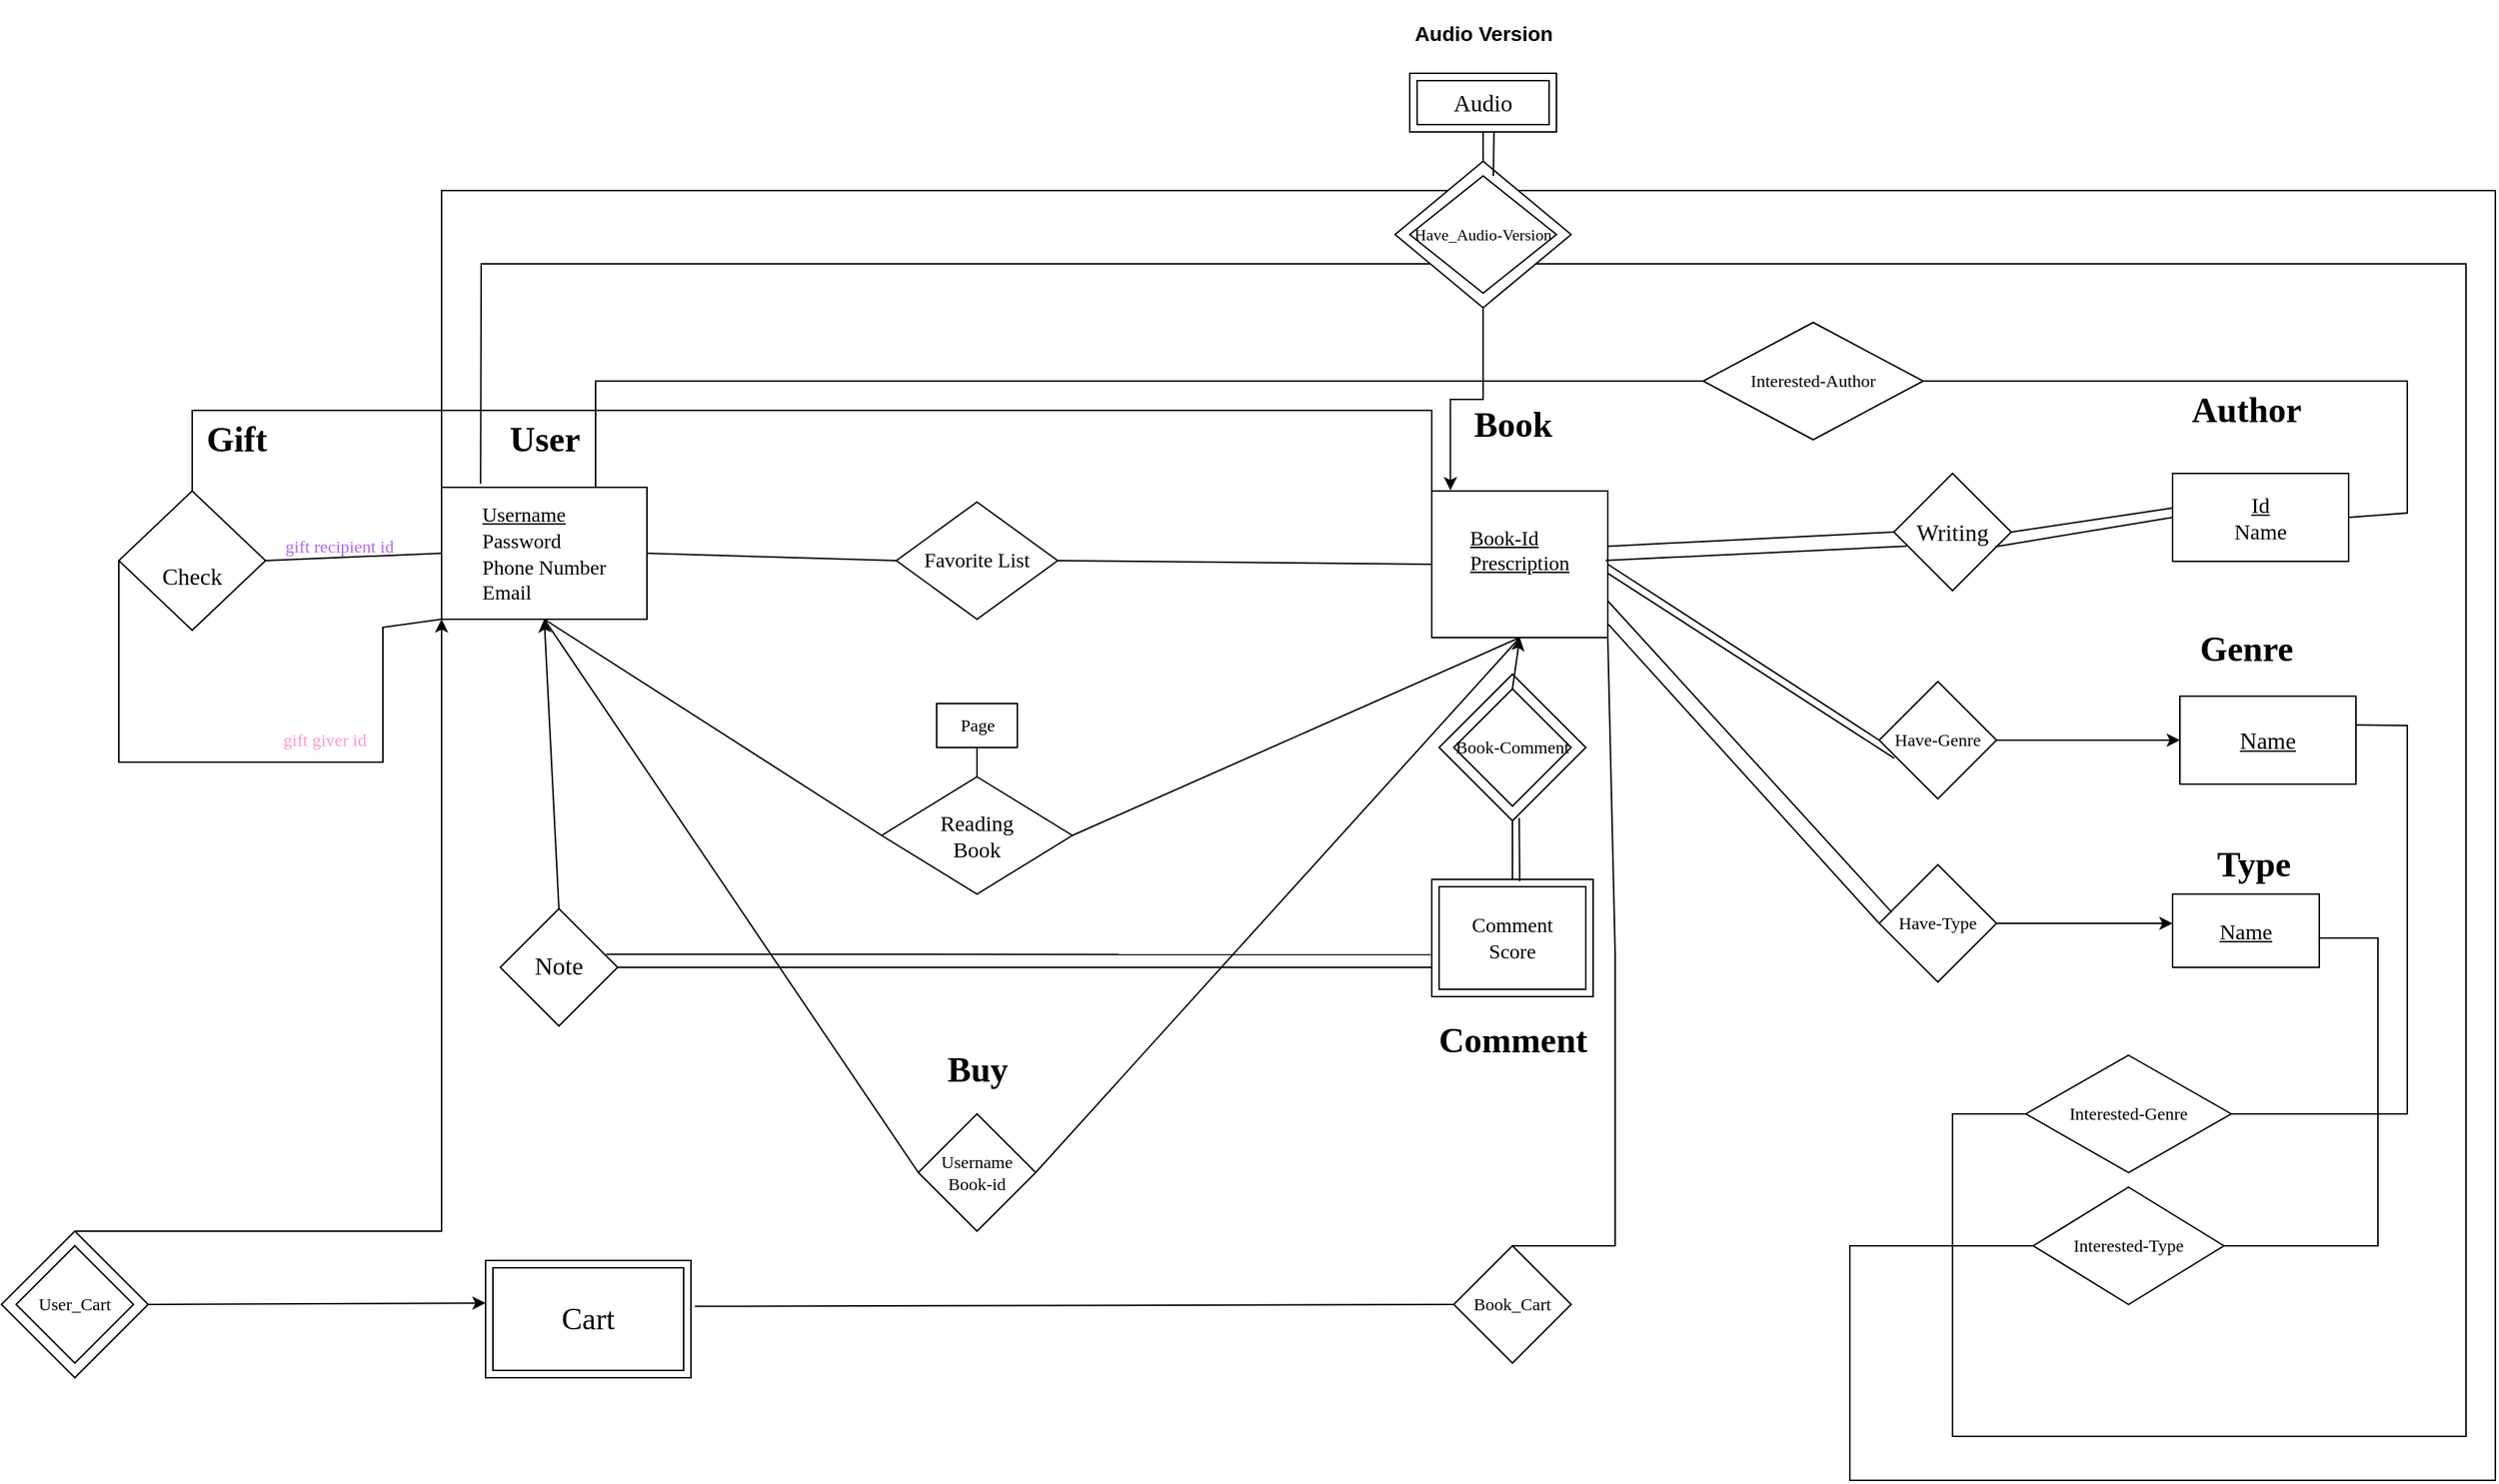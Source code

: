 <mxfile version="24.2.1" type="github">
  <diagram id="R2lEEEUBdFMjLlhIrx00" name="Page-1">
    <mxGraphModel dx="1050" dy="1666" grid="1" gridSize="10" guides="1" tooltips="1" connect="1" arrows="1" fold="1" page="1" pageScale="1" pageWidth="850" pageHeight="1100" math="0" shadow="0" extFonts="Permanent Marker^https://fonts.googleapis.com/css?family=Permanent+Marker">
      <root>
        <mxCell id="0" />
        <mxCell id="1" parent="0" />
        <mxCell id="mp7BgVrLE3dXua59eI5a-3" value="" style="endArrow=none;html=1;rounded=0;entryX=0.071;entryY=0.5;entryDx=0;entryDy=0;entryPerimeter=0;exitX=0.19;exitY=-0.028;exitDx=0;exitDy=0;exitPerimeter=0;" parent="1" source="WGg6MWx6K_NsCTq0mTEu-38" target="mp7BgVrLE3dXua59eI5a-1" edge="1">
          <mxGeometry width="50" height="50" relative="1" as="geometry">
            <mxPoint x="360" y="-30" as="sourcePoint" />
            <mxPoint x="1080" y="470" as="targetPoint" />
            <Array as="points">
              <mxPoint x="347" y="-30" />
              <mxPoint x="1700" y="-30" />
              <mxPoint x="1700" y="770" />
              <mxPoint x="1350" y="770" />
              <mxPoint x="1350" y="550" />
            </Array>
          </mxGeometry>
        </mxCell>
        <mxCell id="mp7BgVrLE3dXua59eI5a-5" value="" style="endArrow=none;html=1;rounded=0;exitX=0;exitY=0.5;exitDx=0;exitDy=0;entryX=0;entryY=0;entryDx=0;entryDy=0;" parent="1" source="mp7BgVrLE3dXua59eI5a-2" target="WGg6MWx6K_NsCTq0mTEu-38" edge="1">
          <mxGeometry width="50" height="50" relative="1" as="geometry">
            <mxPoint x="1030" y="370" as="sourcePoint" />
            <mxPoint x="320" y="-80" as="targetPoint" />
            <Array as="points">
              <mxPoint x="1280" y="640" />
              <mxPoint x="1280" y="800" />
              <mxPoint x="1720" y="800" />
              <mxPoint x="1720" y="-80" />
              <mxPoint x="320" y="-80" />
            </Array>
          </mxGeometry>
        </mxCell>
        <mxCell id="qhxDVTtfC-vlNkg8HnsA-9" value="" style="rhombus;whiteSpace=wrap;html=1;" parent="1" vertex="1">
          <mxGeometry x="970" y="-100" width="120" height="100" as="geometry" />
        </mxCell>
        <mxCell id="_bxE138KVNknaKNCEu1J-21" style="edgeStyle=orthogonalEdgeStyle;rounded=0;orthogonalLoop=1;jettySize=auto;html=1;entryX=0;entryY=0.75;entryDx=0;entryDy=0;exitX=0.966;exitY=0.5;exitDx=0;exitDy=0;exitPerimeter=0;" parent="1" source="_bxE138KVNknaKNCEu1J-19" edge="1">
          <mxGeometry relative="1" as="geometry">
            <mxPoint x="1390" y="295" as="sourcePoint" />
            <mxPoint x="1505" y="295" as="targetPoint" />
          </mxGeometry>
        </mxCell>
        <mxCell id="afSQ8ZeILvtfSbpqYhhZ-12" value="" style="rhombus;whiteSpace=wrap;html=1;" parent="1" vertex="1">
          <mxGeometry x="1000" y="250" width="100" height="100" as="geometry" />
        </mxCell>
        <mxCell id="afSQ8ZeILvtfSbpqYhhZ-9" value="" style="rhombus;whiteSpace=wrap;html=1;" parent="1" vertex="1">
          <mxGeometry x="20" y="630" width="100" height="100" as="geometry" />
        </mxCell>
        <mxCell id="WGg6MWx6K_NsCTq0mTEu-37" value="&lt;font face=&quot;Comic Sans MS&quot;&gt;User&lt;/font&gt;" style="text;strokeColor=none;fillColor=none;html=1;fontSize=24;fontStyle=1;verticalAlign=middle;align=center;labelBorderColor=none;" parent="1" vertex="1">
          <mxGeometry x="340" y="70" width="100" height="40" as="geometry" />
        </mxCell>
        <mxCell id="WGg6MWx6K_NsCTq0mTEu-38" value="&lt;div style=&quot;font-size: 14px;&quot; align=&quot;left&quot;&gt;&lt;font face=&quot;Comic Sans MS&quot;&gt;&lt;u&gt;Username&lt;/u&gt;&lt;/font&gt;&lt;/div&gt;&lt;div style=&quot;font-size: 14px;&quot; align=&quot;left&quot;&gt;&lt;font face=&quot;Comic Sans MS&quot;&gt;Password&lt;/font&gt;&lt;/div&gt;&lt;div style=&quot;font-size: 14px;&quot; align=&quot;left&quot;&gt;&lt;font face=&quot;Comic Sans MS&quot;&gt;Phone Number&lt;/font&gt;&lt;/div&gt;&lt;div style=&quot;font-size: 14px;&quot; align=&quot;left&quot;&gt;&lt;font face=&quot;Comic Sans MS&quot;&gt;Email&lt;br&gt;&lt;/font&gt;&lt;/div&gt;" style="rounded=0;whiteSpace=wrap;html=1;" parent="1" vertex="1">
          <mxGeometry x="320" y="122.5" width="140" height="90" as="geometry" />
        </mxCell>
        <mxCell id="WGg6MWx6K_NsCTq0mTEu-39" value="&lt;font face=&quot;Comic Sans MS&quot;&gt;Book&lt;/font&gt;" style="text;strokeColor=none;fillColor=none;html=1;fontSize=24;fontStyle=1;verticalAlign=middle;align=center;" parent="1" vertex="1">
          <mxGeometry x="1000" y="60" width="100" height="40" as="geometry" />
        </mxCell>
        <mxCell id="WGg6MWx6K_NsCTq0mTEu-41" value="&lt;div align=&quot;left&quot; style=&quot;font-size: 14px;&quot;&gt;&lt;font style=&quot;font-size: 14px;&quot;&gt;&lt;u&gt;Book-Id&lt;/u&gt;&lt;/font&gt;&lt;/div&gt;&lt;div align=&quot;left&quot; style=&quot;font-size: 14px;&quot;&gt;&lt;font style=&quot;font-size: 14px;&quot;&gt;&lt;u&gt;Prescription&lt;/u&gt;&lt;/font&gt;&lt;/div&gt;&lt;div align=&quot;left&quot; style=&quot;font-size: 14px;&quot;&gt;&lt;font style=&quot;font-size: 14px;&quot;&gt;&lt;u&gt;&lt;br&gt;&lt;/u&gt;&lt;/font&gt;&lt;/div&gt;" style="rounded=0;whiteSpace=wrap;html=1;fontFamily=Comic Sans MS;" parent="1" vertex="1">
          <mxGeometry x="995" y="125" width="120" height="100" as="geometry" />
        </mxCell>
        <mxCell id="WGg6MWx6K_NsCTq0mTEu-43" value="&lt;font style=&quot;font-size: 14px;&quot; face=&quot;Comic Sans MS&quot;&gt;Favorite List&lt;/font&gt;" style="rhombus;whiteSpace=wrap;html=1;" parent="1" vertex="1">
          <mxGeometry x="630" y="132.5" width="110" height="80" as="geometry" />
        </mxCell>
        <mxCell id="WGg6MWx6K_NsCTq0mTEu-46" value="" style="endArrow=none;html=1;rounded=0;entryX=0;entryY=0.5;entryDx=0;entryDy=0;exitX=1;exitY=0.5;exitDx=0;exitDy=0;" parent="1" source="WGg6MWx6K_NsCTq0mTEu-38" target="WGg6MWx6K_NsCTq0mTEu-43" edge="1">
          <mxGeometry width="50" height="50" relative="1" as="geometry">
            <mxPoint x="400" y="290" as="sourcePoint" />
            <mxPoint x="450" y="240" as="targetPoint" />
          </mxGeometry>
        </mxCell>
        <mxCell id="WGg6MWx6K_NsCTq0mTEu-47" value="" style="endArrow=none;html=1;rounded=0;entryX=0;entryY=0.5;entryDx=0;entryDy=0;exitX=1;exitY=0.5;exitDx=0;exitDy=0;" parent="1" source="WGg6MWx6K_NsCTq0mTEu-43" target="WGg6MWx6K_NsCTq0mTEu-41" edge="1">
          <mxGeometry width="50" height="50" relative="1" as="geometry">
            <mxPoint x="400" y="290" as="sourcePoint" />
            <mxPoint x="450" y="240" as="targetPoint" />
          </mxGeometry>
        </mxCell>
        <mxCell id="WGg6MWx6K_NsCTq0mTEu-50" value="&lt;div style=&quot;font-size: 15px;&quot;&gt;&lt;font style=&quot;font-size: 15px;&quot; face=&quot;Comic Sans MS&quot;&gt;Reading&lt;/font&gt;&lt;/div&gt;&lt;div style=&quot;font-size: 15px;&quot;&gt;&lt;font style=&quot;font-size: 15px;&quot; face=&quot;Xin_lLQxRSFJA7oIeodW&quot;&gt;&lt;font style=&quot;font-size: 15px;&quot;&gt;Book&lt;/font&gt;&lt;/font&gt;&lt;font style=&quot;font-size: 15px;&quot; face=&quot;Xin_lLQxRSFJA7oIeodW&quot;&gt;&lt;br&gt;&lt;/font&gt;&lt;/div&gt;" style="rhombus;whiteSpace=wrap;html=1;" parent="1" vertex="1">
          <mxGeometry x="620" y="320" width="130" height="80" as="geometry" />
        </mxCell>
        <mxCell id="WGg6MWx6K_NsCTq0mTEu-56" value="" style="endArrow=none;html=1;rounded=0;exitX=0;exitY=0.5;exitDx=0;exitDy=0;entryX=0.5;entryY=1;entryDx=0;entryDy=0;" parent="1" source="WGg6MWx6K_NsCTq0mTEu-50" target="WGg6MWx6K_NsCTq0mTEu-38" edge="1">
          <mxGeometry width="50" height="50" relative="1" as="geometry">
            <mxPoint x="380" y="330" as="sourcePoint" />
            <mxPoint x="450" y="240" as="targetPoint" />
          </mxGeometry>
        </mxCell>
        <mxCell id="WGg6MWx6K_NsCTq0mTEu-57" value="" style="endArrow=none;html=1;rounded=0;entryX=0.5;entryY=1;entryDx=0;entryDy=0;exitX=1;exitY=0.5;exitDx=0;exitDy=0;" parent="1" source="WGg6MWx6K_NsCTq0mTEu-50" target="WGg6MWx6K_NsCTq0mTEu-41" edge="1">
          <mxGeometry width="50" height="50" relative="1" as="geometry">
            <mxPoint x="400" y="290" as="sourcePoint" />
            <mxPoint x="450" y="240" as="targetPoint" />
          </mxGeometry>
        </mxCell>
        <mxCell id="Ivra6XouOfreSbeCau9g-1" value="&lt;div style=&quot;font-size: 14px;&quot;&gt;&lt;font style=&quot;font-size: 14px;&quot; face=&quot;Comic Sans MS&quot;&gt;Comment&lt;/font&gt;&lt;/div&gt;&lt;div style=&quot;font-size: 14px;&quot;&gt;&lt;font style=&quot;font-size: 14px;&quot; face=&quot;cnri7KbCF3ekAPo07FWo&quot;&gt;&lt;font style=&quot;font-size: 14px;&quot;&gt;Score&lt;/font&gt;&lt;/font&gt;&lt;font style=&quot;font-size: 14px;&quot; face=&quot;cnri7KbCF3ekAPo07FWo&quot;&gt;&lt;br&gt;&lt;/font&gt;&lt;/div&gt;" style="shape=ext;margin=3;double=1;whiteSpace=wrap;html=1;align=center;" parent="1" vertex="1">
          <mxGeometry x="995" y="390" width="110" height="80" as="geometry" />
        </mxCell>
        <mxCell id="Ivra6XouOfreSbeCau9g-2" value="&lt;font face=&quot;Comic Sans MS&quot;&gt;Comment&lt;/font&gt;" style="text;strokeColor=none;fillColor=none;html=1;fontSize=24;fontStyle=1;verticalAlign=middle;align=center;" parent="1" vertex="1">
          <mxGeometry x="1000" y="480" width="100" height="40" as="geometry" />
        </mxCell>
        <mxCell id="Ivra6XouOfreSbeCau9g-3" value="&lt;font face=&quot;Comic Sans MS&quot;&gt;Book-Comment&lt;/font&gt;" style="rhombus;whiteSpace=wrap;html=1;" parent="1" vertex="1">
          <mxGeometry x="1010" y="260" width="80" height="80" as="geometry" />
        </mxCell>
        <mxCell id="Ivra6XouOfreSbeCau9g-4" value="" style="endArrow=classic;html=1;rounded=0;entryX=0.5;entryY=1;entryDx=0;entryDy=0;exitX=0.5;exitY=0;exitDx=0;exitDy=0;" parent="1" source="Ivra6XouOfreSbeCau9g-3" target="WGg6MWx6K_NsCTq0mTEu-41" edge="1">
          <mxGeometry width="50" height="50" relative="1" as="geometry">
            <mxPoint x="400" y="360" as="sourcePoint" />
            <mxPoint x="450" y="310" as="targetPoint" />
          </mxGeometry>
        </mxCell>
        <mxCell id="Ivra6XouOfreSbeCau9g-5" value="" style="endArrow=none;html=1;rounded=0;entryX=0.5;entryY=1;entryDx=0;entryDy=0;exitX=0.5;exitY=0;exitDx=0;exitDy=0;" parent="1" source="Ivra6XouOfreSbeCau9g-1" target="afSQ8ZeILvtfSbpqYhhZ-12" edge="1">
          <mxGeometry width="50" height="50" relative="1" as="geometry">
            <mxPoint x="400" y="360" as="sourcePoint" />
            <mxPoint x="450" y="310" as="targetPoint" />
          </mxGeometry>
        </mxCell>
        <mxCell id="Ivra6XouOfreSbeCau9g-6" value="" style="endArrow=none;html=1;rounded=0;entryX=0.546;entryY=0.981;entryDx=0;entryDy=0;entryPerimeter=0;exitX=0.545;exitY=0.015;exitDx=0;exitDy=0;exitPerimeter=0;" parent="1" source="Ivra6XouOfreSbeCau9g-1" target="afSQ8ZeILvtfSbpqYhhZ-12" edge="1">
          <mxGeometry width="50" height="50" relative="1" as="geometry">
            <mxPoint x="1143" y="410" as="sourcePoint" />
            <mxPoint x="450" y="310" as="targetPoint" />
          </mxGeometry>
        </mxCell>
        <mxCell id="Ivra6XouOfreSbeCau9g-7" value="&lt;font style=&quot;font-size: 17px;&quot; face=&quot;Comic Sans MS&quot;&gt;Note&lt;/font&gt;" style="rhombus;whiteSpace=wrap;html=1;" parent="1" vertex="1">
          <mxGeometry x="360" y="410" width="80" height="80" as="geometry" />
        </mxCell>
        <mxCell id="Ivra6XouOfreSbeCau9g-10" value="" style="endArrow=none;html=1;rounded=0;exitX=1;exitY=0.5;exitDx=0;exitDy=0;entryX=0;entryY=0.75;entryDx=0;entryDy=0;" parent="1" source="Ivra6XouOfreSbeCau9g-7" target="Ivra6XouOfreSbeCau9g-1" edge="1">
          <mxGeometry width="50" height="50" relative="1" as="geometry">
            <mxPoint x="400" y="360" as="sourcePoint" />
            <mxPoint x="1070" y="450" as="targetPoint" />
            <Array as="points" />
          </mxGeometry>
        </mxCell>
        <mxCell id="Ivra6XouOfreSbeCau9g-11" value="" style="endArrow=classic;html=1;rounded=0;entryX=0.5;entryY=1;entryDx=0;entryDy=0;exitX=0.5;exitY=0;exitDx=0;exitDy=0;" parent="1" source="Ivra6XouOfreSbeCau9g-7" target="WGg6MWx6K_NsCTq0mTEu-38" edge="1">
          <mxGeometry width="50" height="50" relative="1" as="geometry">
            <mxPoint x="400" y="360" as="sourcePoint" />
            <mxPoint x="450" y="310" as="targetPoint" />
          </mxGeometry>
        </mxCell>
        <mxCell id="afSQ8ZeILvtfSbpqYhhZ-1" value="&lt;div&gt;&lt;font face=&quot;Comic Sans MS&quot;&gt;Username&lt;/font&gt;&lt;/div&gt;&lt;div&gt;&lt;font face=&quot;L2Dm1wsvutH76fv0rr43&quot;&gt;Book-id&lt;br&gt;&lt;/font&gt;&lt;/div&gt;" style="rhombus;whiteSpace=wrap;html=1;" parent="1" vertex="1">
          <mxGeometry x="645" y="550" width="80" height="80" as="geometry" />
        </mxCell>
        <mxCell id="afSQ8ZeILvtfSbpqYhhZ-2" value="&lt;font face=&quot;Comic Sans MS&quot;&gt;Buy&lt;/font&gt;" style="text;strokeColor=none;fillColor=none;html=1;fontSize=24;fontStyle=1;verticalAlign=middle;align=center;" parent="1" vertex="1">
          <mxGeometry x="635" y="500" width="100" height="40" as="geometry" />
        </mxCell>
        <mxCell id="afSQ8ZeILvtfSbpqYhhZ-3" value="" style="endArrow=none;html=1;rounded=0;exitX=0;exitY=0.5;exitDx=0;exitDy=0;entryX=0.5;entryY=1;entryDx=0;entryDy=0;" parent="1" source="afSQ8ZeILvtfSbpqYhhZ-1" target="WGg6MWx6K_NsCTq0mTEu-38" edge="1">
          <mxGeometry width="50" height="50" relative="1" as="geometry">
            <mxPoint x="400" y="520" as="sourcePoint" />
            <mxPoint x="450" y="470" as="targetPoint" />
          </mxGeometry>
        </mxCell>
        <mxCell id="afSQ8ZeILvtfSbpqYhhZ-4" value="" style="endArrow=none;html=1;rounded=0;exitX=1;exitY=0.5;exitDx=0;exitDy=0;entryX=0.5;entryY=1;entryDx=0;entryDy=0;" parent="1" source="afSQ8ZeILvtfSbpqYhhZ-1" target="WGg6MWx6K_NsCTq0mTEu-41" edge="1">
          <mxGeometry width="50" height="50" relative="1" as="geometry">
            <mxPoint x="400" y="460" as="sourcePoint" />
            <mxPoint x="450" y="410" as="targetPoint" />
          </mxGeometry>
        </mxCell>
        <mxCell id="afSQ8ZeILvtfSbpqYhhZ-7" value="&lt;font style=&quot;font-size: 21px;&quot; face=&quot;Comic Sans MS&quot;&gt;Cart&lt;/font&gt;" style="shape=ext;margin=3;double=1;whiteSpace=wrap;html=1;align=center;" parent="1" vertex="1">
          <mxGeometry x="350" y="650" width="140" height="80" as="geometry" />
        </mxCell>
        <mxCell id="afSQ8ZeILvtfSbpqYhhZ-8" value="&lt;font face=&quot;Comic Sans MS&quot;&gt;User_Cart&lt;/font&gt;" style="rhombus;whiteSpace=wrap;html=1;" parent="1" vertex="1">
          <mxGeometry x="30" y="640" width="80" height="80" as="geometry" />
        </mxCell>
        <mxCell id="afSQ8ZeILvtfSbpqYhhZ-10" value="" style="endArrow=classic;html=1;rounded=0;exitX=1;exitY=0.5;exitDx=0;exitDy=0;entryX=0;entryY=0.363;entryDx=0;entryDy=0;entryPerimeter=0;" parent="1" source="afSQ8ZeILvtfSbpqYhhZ-9" target="afSQ8ZeILvtfSbpqYhhZ-7" edge="1">
          <mxGeometry width="50" height="50" relative="1" as="geometry">
            <mxPoint x="400" y="570" as="sourcePoint" />
            <mxPoint x="450" y="520" as="targetPoint" />
          </mxGeometry>
        </mxCell>
        <mxCell id="afSQ8ZeILvtfSbpqYhhZ-11" value="" style="endArrow=classic;html=1;rounded=0;exitX=0.5;exitY=0;exitDx=0;exitDy=0;entryX=0;entryY=1;entryDx=0;entryDy=0;" parent="1" source="afSQ8ZeILvtfSbpqYhhZ-9" target="WGg6MWx6K_NsCTq0mTEu-38" edge="1">
          <mxGeometry width="50" height="50" relative="1" as="geometry">
            <mxPoint x="400" y="570" as="sourcePoint" />
            <mxPoint x="320" y="230" as="targetPoint" />
            <Array as="points">
              <mxPoint x="320" y="630" />
            </Array>
          </mxGeometry>
        </mxCell>
        <mxCell id="afSQ8ZeILvtfSbpqYhhZ-13" value="&lt;font face=&quot;Comic Sans MS&quot;&gt;Book_Cart&lt;/font&gt;" style="rhombus;whiteSpace=wrap;html=1;" parent="1" vertex="1">
          <mxGeometry x="1010" y="640" width="80" height="80" as="geometry" />
        </mxCell>
        <mxCell id="afSQ8ZeILvtfSbpqYhhZ-15" value="" style="endArrow=none;html=1;rounded=0;exitX=1.019;exitY=0.391;exitDx=0;exitDy=0;entryX=0;entryY=0.5;entryDx=0;entryDy=0;exitPerimeter=0;" parent="1" source="afSQ8ZeILvtfSbpqYhhZ-7" target="afSQ8ZeILvtfSbpqYhhZ-13" edge="1">
          <mxGeometry width="50" height="50" relative="1" as="geometry">
            <mxPoint x="400" y="530" as="sourcePoint" />
            <mxPoint x="1000" y="680" as="targetPoint" />
          </mxGeometry>
        </mxCell>
        <mxCell id="afSQ8ZeILvtfSbpqYhhZ-16" value="" style="endArrow=none;html=1;rounded=0;exitX=0.5;exitY=0;exitDx=0;exitDy=0;entryX=1;entryY=1;entryDx=0;entryDy=0;" parent="1" source="afSQ8ZeILvtfSbpqYhhZ-13" target="WGg6MWx6K_NsCTq0mTEu-41" edge="1">
          <mxGeometry width="50" height="50" relative="1" as="geometry">
            <mxPoint x="1050" y="630" as="sourcePoint" />
            <mxPoint x="450" y="480" as="targetPoint" />
            <Array as="points">
              <mxPoint x="1120" y="640" />
              <mxPoint x="1120" y="440" />
            </Array>
          </mxGeometry>
        </mxCell>
        <mxCell id="afSQ8ZeILvtfSbpqYhhZ-18" value="&lt;font style=&quot;font-size: 16px;&quot;&gt;&lt;br&gt;&lt;/font&gt;&lt;div style=&quot;font-size: 16px;&quot;&gt;&lt;font style=&quot;font-size: 16px;&quot; face=&quot;c_LbgyrrG6FDdpBPeejG&quot;&gt;Check&lt;br&gt;&lt;/font&gt;&lt;/div&gt;" style="rhombus;whiteSpace=wrap;html=1;" parent="1" vertex="1">
          <mxGeometry x="100" y="125" width="100" height="95" as="geometry" />
        </mxCell>
        <mxCell id="afSQ8ZeILvtfSbpqYhhZ-19" value="&lt;font face=&quot;Comic Sans MS&quot;&gt;Gift&lt;/font&gt;" style="text;strokeColor=none;fillColor=none;html=1;fontSize=24;fontStyle=1;verticalAlign=middle;align=center;" parent="1" vertex="1">
          <mxGeometry x="130" y="70" width="100" height="40" as="geometry" />
        </mxCell>
        <mxCell id="afSQ8ZeILvtfSbpqYhhZ-25" value="" style="endArrow=none;html=1;rounded=0;exitX=1;exitY=0.5;exitDx=0;exitDy=0;entryX=0;entryY=0.5;entryDx=0;entryDy=0;" parent="1" source="afSQ8ZeILvtfSbpqYhhZ-18" target="WGg6MWx6K_NsCTq0mTEu-38" edge="1">
          <mxGeometry width="50" height="50" relative="1" as="geometry">
            <mxPoint x="610" y="510" as="sourcePoint" />
            <mxPoint x="660" y="460" as="targetPoint" />
          </mxGeometry>
        </mxCell>
        <mxCell id="afSQ8ZeILvtfSbpqYhhZ-26" value="" style="endArrow=none;html=1;rounded=0;exitX=0;exitY=0.5;exitDx=0;exitDy=0;entryX=0;entryY=1;entryDx=0;entryDy=0;" parent="1" source="afSQ8ZeILvtfSbpqYhhZ-18" target="WGg6MWx6K_NsCTq0mTEu-38" edge="1">
          <mxGeometry width="50" height="50" relative="1" as="geometry">
            <mxPoint x="610" y="510" as="sourcePoint" />
            <mxPoint x="360" y="220" as="targetPoint" />
            <Array as="points">
              <mxPoint x="100" y="310" />
              <mxPoint x="280" y="310" />
              <mxPoint x="280" y="218" />
            </Array>
          </mxGeometry>
        </mxCell>
        <mxCell id="afSQ8ZeILvtfSbpqYhhZ-28" value="&lt;font color=&quot;#b266ff&quot; face=&quot;Times New Roman&quot;&gt;gift recipient id&lt;/font&gt;" style="text;html=1;align=center;verticalAlign=middle;resizable=0;points=[];autosize=1;strokeColor=none;fillColor=none;" parent="1" vertex="1">
          <mxGeometry x="200" y="148" width="100" height="30" as="geometry" />
        </mxCell>
        <mxCell id="afSQ8ZeILvtfSbpqYhhZ-29" value="&lt;font color=&quot;#ff99cc&quot; face=&quot;Times New Roman&quot;&gt;gift giver id&lt;/font&gt;" style="text;html=1;align=center;verticalAlign=middle;resizable=0;points=[];autosize=1;strokeColor=none;fillColor=none;" parent="1" vertex="1">
          <mxGeometry x="200" y="280" width="80" height="30" as="geometry" />
        </mxCell>
        <mxCell id="afSQ8ZeILvtfSbpqYhhZ-30" value="" style="endArrow=none;html=1;rounded=0;exitX=0.5;exitY=0;exitDx=0;exitDy=0;entryX=0;entryY=0;entryDx=0;entryDy=0;" parent="1" source="afSQ8ZeILvtfSbpqYhhZ-18" target="WGg6MWx6K_NsCTq0mTEu-41" edge="1">
          <mxGeometry width="50" height="50" relative="1" as="geometry">
            <mxPoint x="350" y="240" as="sourcePoint" />
            <mxPoint x="400" y="190" as="targetPoint" />
            <Array as="points">
              <mxPoint x="150" y="70" />
              <mxPoint x="650" y="70" />
              <mxPoint x="995" y="70" />
            </Array>
          </mxGeometry>
        </mxCell>
        <mxCell id="FeqJT7AoMHbJvBH4lTSW-6" value="&lt;div&gt;&lt;br&gt;&lt;/div&gt;&lt;div&gt;&lt;font face=&quot;Comic Sans MS&quot;&gt;Page&lt;/font&gt;&lt;br&gt;&lt;/div&gt;" style="rounded=0;whiteSpace=wrap;html=1;spacingTop=-16;" parent="1" vertex="1">
          <mxGeometry x="657.5" y="270" width="55" height="30" as="geometry" />
        </mxCell>
        <mxCell id="FeqJT7AoMHbJvBH4lTSW-9" value="" style="endArrow=none;html=1;rounded=0;exitX=0.5;exitY=0;exitDx=0;exitDy=0;entryX=0.5;entryY=1;entryDx=0;entryDy=0;" parent="1" source="WGg6MWx6K_NsCTq0mTEu-50" target="FeqJT7AoMHbJvBH4lTSW-6" edge="1">
          <mxGeometry width="50" height="50" relative="1" as="geometry">
            <mxPoint x="710" y="330" as="sourcePoint" />
            <mxPoint x="760" y="280" as="targetPoint" />
          </mxGeometry>
        </mxCell>
        <mxCell id="_bxE138KVNknaKNCEu1J-5" value="&lt;font face=&quot;Comic Sans MS&quot;&gt;Author&lt;/font&gt;" style="text;strokeColor=none;fillColor=none;html=1;fontSize=24;fontStyle=1;verticalAlign=middle;align=center;" parent="1" vertex="1">
          <mxGeometry x="1500" y="50" width="100" height="40" as="geometry" />
        </mxCell>
        <mxCell id="_bxE138KVNknaKNCEu1J-7" value="&lt;font style=&quot;font-size: 16px;&quot; face=&quot;Comic Sans MS&quot;&gt;Writing&lt;/font&gt;" style="rhombus;whiteSpace=wrap;html=1;" parent="1" vertex="1">
          <mxGeometry x="1310" y="113" width="80" height="80" as="geometry" />
        </mxCell>
        <mxCell id="_bxE138KVNknaKNCEu1J-10" value="" style="endArrow=none;html=1;rounded=0;entryX=0.012;entryY=0.389;entryDx=0;entryDy=0;exitX=1;exitY=0.5;exitDx=0;exitDy=0;entryPerimeter=0;" parent="1" source="_bxE138KVNknaKNCEu1J-7" target="qhxDVTtfC-vlNkg8HnsA-1" edge="1">
          <mxGeometry width="50" height="50" relative="1" as="geometry">
            <mxPoint x="1400" y="153" as="sourcePoint" />
            <mxPoint x="1500" y="140" as="targetPoint" />
          </mxGeometry>
        </mxCell>
        <mxCell id="_bxE138KVNknaKNCEu1J-11" value="" style="endArrow=none;html=1;rounded=0;entryX=0;entryY=0.5;entryDx=0;entryDy=0;exitX=0.998;exitY=0.377;exitDx=0;exitDy=0;exitPerimeter=0;" parent="1" source="WGg6MWx6K_NsCTq0mTEu-41" target="_bxE138KVNknaKNCEu1J-7" edge="1">
          <mxGeometry width="50" height="50" relative="1" as="geometry">
            <mxPoint x="1070" y="360" as="sourcePoint" />
            <mxPoint x="1300" y="153" as="targetPoint" />
          </mxGeometry>
        </mxCell>
        <mxCell id="_bxE138KVNknaKNCEu1J-13" value="" style="endArrow=none;html=1;rounded=0;entryX=0;entryY=0.5;entryDx=0;entryDy=0;exitX=0.864;exitY=0.625;exitDx=0;exitDy=0;exitPerimeter=0;" parent="1" source="_bxE138KVNknaKNCEu1J-7" target="qhxDVTtfC-vlNkg8HnsA-1" edge="1">
          <mxGeometry width="50" height="50" relative="1" as="geometry">
            <mxPoint x="1391" y="162" as="sourcePoint" />
            <mxPoint x="1501.65" y="147.8" as="targetPoint" />
          </mxGeometry>
        </mxCell>
        <mxCell id="_bxE138KVNknaKNCEu1J-14" value="" style="endArrow=none;html=1;rounded=0;exitX=0.988;exitY=0.474;exitDx=0;exitDy=0;exitPerimeter=0;entryX=0.109;entryY=0.62;entryDx=0;entryDy=0;entryPerimeter=0;" parent="1" source="WGg6MWx6K_NsCTq0mTEu-41" target="_bxE138KVNknaKNCEu1J-7" edge="1">
          <mxGeometry width="50" height="50" relative="1" as="geometry">
            <mxPoint x="1220" y="172.5" as="sourcePoint" />
            <mxPoint x="1310" y="162.5" as="targetPoint" />
          </mxGeometry>
        </mxCell>
        <mxCell id="_bxE138KVNknaKNCEu1J-17" value="&lt;font face=&quot;Comic Sans MS&quot;&gt;Genre&lt;/font&gt;" style="text;strokeColor=none;fillColor=none;html=1;fontSize=24;fontStyle=1;verticalAlign=middle;align=center;" parent="1" vertex="1">
          <mxGeometry x="1500" y="212.5" width="100" height="40" as="geometry" />
        </mxCell>
        <mxCell id="_bxE138KVNknaKNCEu1J-19" value="&lt;font face=&quot;Comic Sans MS&quot;&gt;Have-Genre&lt;/font&gt;" style="rhombus;whiteSpace=wrap;html=1;" parent="1" vertex="1">
          <mxGeometry x="1300" y="255" width="80" height="80" as="geometry" />
        </mxCell>
        <mxCell id="_bxE138KVNknaKNCEu1J-23" value="" style="endArrow=none;html=1;rounded=0;exitX=1;exitY=0.5;exitDx=0;exitDy=0;entryX=0;entryY=0.5;entryDx=0;entryDy=0;" parent="1" source="WGg6MWx6K_NsCTq0mTEu-41" target="_bxE138KVNknaKNCEu1J-19" edge="1">
          <mxGeometry width="50" height="50" relative="1" as="geometry">
            <mxPoint x="1320" y="370" as="sourcePoint" />
            <mxPoint x="1294.1" y="291.4" as="targetPoint" />
            <Array as="points" />
          </mxGeometry>
        </mxCell>
        <mxCell id="_bxE138KVNknaKNCEu1J-24" value="" style="endArrow=none;html=1;rounded=0;exitX=0.997;exitY=0.559;exitDx=0;exitDy=0;exitPerimeter=0;entryX=0.13;entryY=0.655;entryDx=0;entryDy=0;entryPerimeter=0;" parent="1" source="WGg6MWx6K_NsCTq0mTEu-41" target="_bxE138KVNknaKNCEu1J-19" edge="1">
          <mxGeometry width="50" height="50" relative="1" as="geometry">
            <mxPoint x="1380" y="400" as="sourcePoint" />
            <mxPoint x="1290" y="295" as="targetPoint" />
          </mxGeometry>
        </mxCell>
        <mxCell id="_bxE138KVNknaKNCEu1J-26" value="&lt;font face=&quot;Comic Sans MS&quot;&gt;Type&lt;/font&gt;" style="text;strokeColor=none;fillColor=none;html=1;fontSize=24;fontStyle=1;verticalAlign=middle;align=center;" parent="1" vertex="1">
          <mxGeometry x="1505" y="360" width="100" height="40" as="geometry" />
        </mxCell>
        <mxCell id="_bxE138KVNknaKNCEu1J-29" style="edgeStyle=orthogonalEdgeStyle;rounded=0;orthogonalLoop=1;jettySize=auto;html=1;entryX=0;entryY=0.25;entryDx=0;entryDy=0;exitX=1;exitY=0.5;exitDx=0;exitDy=0;" parent="1" source="_bxE138KVNknaKNCEu1J-27" edge="1">
          <mxGeometry relative="1" as="geometry">
            <mxPoint x="1500" y="420" as="targetPoint" />
            <mxPoint x="1390" y="420" as="sourcePoint" />
          </mxGeometry>
        </mxCell>
        <mxCell id="_bxE138KVNknaKNCEu1J-27" value="&lt;font face=&quot;Comic Sans MS&quot;&gt;Have-Type&lt;/font&gt;" style="rhombus;whiteSpace=wrap;html=1;" parent="1" vertex="1">
          <mxGeometry x="1300" y="380" width="80" height="80" as="geometry" />
        </mxCell>
        <mxCell id="_bxE138KVNknaKNCEu1J-30" value="" style="endArrow=none;html=1;rounded=0;entryX=1.004;entryY=0.911;entryDx=0;entryDy=0;entryPerimeter=0;exitX=0;exitY=0.5;exitDx=0;exitDy=0;" parent="1" source="_bxE138KVNknaKNCEu1J-27" target="WGg6MWx6K_NsCTq0mTEu-41" edge="1">
          <mxGeometry width="50" height="50" relative="1" as="geometry">
            <mxPoint x="1290" y="420" as="sourcePoint" />
            <mxPoint x="1320" y="280" as="targetPoint" />
          </mxGeometry>
        </mxCell>
        <mxCell id="_bxE138KVNknaKNCEu1J-31" value="" style="endArrow=none;html=1;rounded=0;exitX=0.107;exitY=0.405;exitDx=0;exitDy=0;entryX=1;entryY=0.75;entryDx=0;entryDy=0;exitPerimeter=0;" parent="1" source="_bxE138KVNknaKNCEu1J-27" target="WGg6MWx6K_NsCTq0mTEu-41" edge="1">
          <mxGeometry width="50" height="50" relative="1" as="geometry">
            <mxPoint x="1292.5" y="417.2" as="sourcePoint" />
            <mxPoint x="1320" y="280" as="targetPoint" />
          </mxGeometry>
        </mxCell>
        <mxCell id="_bxE138KVNknaKNCEu1J-33" value="" style="endArrow=none;html=1;rounded=0;exitX=1;exitY=0.5;exitDx=0;exitDy=0;entryX=1;entryY=0.5;entryDx=0;entryDy=0;" parent="1" source="qhxDVTtfC-vlNkg8HnsA-1" target="_bxE138KVNknaKNCEu1J-36" edge="1">
          <mxGeometry width="50" height="50" relative="1" as="geometry">
            <mxPoint x="1610" y="140" as="sourcePoint" />
            <mxPoint x="1460" y="40" as="targetPoint" />
            <Array as="points">
              <mxPoint x="1660" y="140" />
              <mxPoint x="1660" y="50" />
            </Array>
          </mxGeometry>
        </mxCell>
        <mxCell id="_bxE138KVNknaKNCEu1J-36" value="&lt;font face=&quot;Comic Sans MS&quot;&gt;Interested-Author&lt;/font&gt;" style="rhombus;whiteSpace=wrap;html=1;" parent="1" vertex="1">
          <mxGeometry x="1180" y="10" width="150" height="80" as="geometry" />
        </mxCell>
        <mxCell id="_bxE138KVNknaKNCEu1J-37" value="" style="endArrow=none;html=1;rounded=0;exitX=0.75;exitY=0;exitDx=0;exitDy=0;entryX=0;entryY=0.5;entryDx=0;entryDy=0;" parent="1" source="WGg6MWx6K_NsCTq0mTEu-38" target="_bxE138KVNknaKNCEu1J-36" edge="1">
          <mxGeometry width="50" height="50" relative="1" as="geometry">
            <mxPoint x="860" y="340" as="sourcePoint" />
            <mxPoint x="910" y="290" as="targetPoint" />
            <Array as="points">
              <mxPoint x="425" y="50" />
            </Array>
          </mxGeometry>
        </mxCell>
        <mxCell id="mp7BgVrLE3dXua59eI5a-1" value="&lt;font face=&quot;Comic Sans MS&quot;&gt;Interested-Genre&lt;/font&gt;" style="rhombus;whiteSpace=wrap;html=1;" parent="1" vertex="1">
          <mxGeometry x="1400" y="510" width="140" height="80" as="geometry" />
        </mxCell>
        <mxCell id="mp7BgVrLE3dXua59eI5a-2" value="&lt;font face=&quot;Comic Sans MS&quot;&gt;Interested-Type&lt;/font&gt;" style="rhombus;whiteSpace=wrap;html=1;" parent="1" vertex="1">
          <mxGeometry x="1405" y="600" width="130" height="80" as="geometry" />
        </mxCell>
        <mxCell id="mp7BgVrLE3dXua59eI5a-4" value="" style="endArrow=none;html=1;rounded=0;entryX=1;entryY=0.5;entryDx=0;entryDy=0;exitX=1.002;exitY=0.328;exitDx=0;exitDy=0;exitPerimeter=0;" parent="1" source="qhxDVTtfC-vlNkg8HnsA-4" target="mp7BgVrLE3dXua59eI5a-1" edge="1">
          <mxGeometry width="50" height="50" relative="1" as="geometry">
            <mxPoint x="1630" y="285" as="sourcePoint" />
            <mxPoint x="1080" y="350" as="targetPoint" />
            <Array as="points">
              <mxPoint x="1660" y="285" />
              <mxPoint x="1660" y="550" />
            </Array>
          </mxGeometry>
        </mxCell>
        <mxCell id="mp7BgVrLE3dXua59eI5a-6" value="" style="endArrow=none;html=1;rounded=0;entryX=1;entryY=0.5;entryDx=0;entryDy=0;exitX=1;exitY=0.5;exitDx=0;exitDy=0;" parent="1" target="mp7BgVrLE3dXua59eI5a-2" edge="1">
          <mxGeometry width="50" height="50" relative="1" as="geometry">
            <mxPoint x="1600" y="430" as="sourcePoint" />
            <mxPoint x="1080" y="360" as="targetPoint" />
            <Array as="points">
              <mxPoint x="1640" y="430" />
              <mxPoint x="1640" y="640" />
            </Array>
          </mxGeometry>
        </mxCell>
        <mxCell id="mp7BgVrLE3dXua59eI5a-7" value="" style="endArrow=none;html=1;rounded=0;exitX=0.902;exitY=0.389;exitDx=0;exitDy=0;exitPerimeter=0;entryX=-0.007;entryY=0.641;entryDx=0;entryDy=0;entryPerimeter=0;" parent="1" source="Ivra6XouOfreSbeCau9g-7" target="Ivra6XouOfreSbeCau9g-1" edge="1">
          <mxGeometry width="50" height="50" relative="1" as="geometry">
            <mxPoint x="690" y="410" as="sourcePoint" />
            <mxPoint x="740" y="360" as="targetPoint" />
          </mxGeometry>
        </mxCell>
        <mxCell id="qhxDVTtfC-vlNkg8HnsA-1" value="&lt;div style=&quot;font-size: 15px;&quot;&gt;&lt;font style=&quot;font-size: 15px;&quot; face=&quot;Comic Sans MS&quot;&gt;&lt;u&gt;Id&lt;/u&gt;&lt;/font&gt;&lt;/div&gt;&lt;div style=&quot;font-size: 15px;&quot;&gt;&lt;font style=&quot;font-size: 15px;&quot; face=&quot;vWf6hatJAO0ed1MXztRa&quot;&gt;&lt;font style=&quot;font-size: 15px;&quot;&gt;Name&lt;/font&gt;&lt;/font&gt;&lt;font style=&quot;font-size: 15px;&quot; face=&quot;vWf6hatJAO0ed1MXztRa&quot;&gt;&lt;br&gt;&lt;/font&gt;&lt;/div&gt;" style="rounded=0;whiteSpace=wrap;html=1;" parent="1" vertex="1">
          <mxGeometry x="1500" y="113" width="120" height="60" as="geometry" />
        </mxCell>
        <mxCell id="qhxDVTtfC-vlNkg8HnsA-4" value="&lt;div&gt;&lt;font style=&quot;font-size: 16px;&quot; face=&quot;Comic Sans MS&quot;&gt;&lt;u&gt;Name&lt;/u&gt;&lt;/font&gt;&lt;/div&gt;" style="rounded=0;whiteSpace=wrap;html=1;" parent="1" vertex="1">
          <mxGeometry x="1505" y="265" width="120" height="60" as="geometry" />
        </mxCell>
        <mxCell id="qhxDVTtfC-vlNkg8HnsA-5" value="&lt;font style=&quot;font-size: 15px;&quot; face=&quot;Comic Sans MS&quot;&gt;&lt;u&gt;Name&lt;/u&gt;&lt;/font&gt;" style="rounded=0;whiteSpace=wrap;html=1;" parent="1" vertex="1">
          <mxGeometry x="1500" y="400" width="100" height="50" as="geometry" />
        </mxCell>
        <mxCell id="qhxDVTtfC-vlNkg8HnsA-6" value="&lt;font style=&quot;font-size: 16px;&quot; face=&quot;Comic Sans MS&quot;&gt;Audio&lt;/font&gt;" style="shape=ext;margin=3;double=1;whiteSpace=wrap;html=1;align=center;" parent="1" vertex="1">
          <mxGeometry x="980" y="-160" width="100" height="40" as="geometry" />
        </mxCell>
        <mxCell id="qhxDVTtfC-vlNkg8HnsA-7" value="&lt;font style=&quot;font-size: 14px;&quot;&gt;Audio Version&lt;u&gt;&lt;br&gt;&lt;/u&gt;&lt;/font&gt;" style="text;strokeColor=none;fillColor=none;html=1;fontSize=24;fontStyle=1;verticalAlign=middle;align=center;" parent="1" vertex="1">
          <mxGeometry x="980" y="-210" width="100" height="40" as="geometry" />
        </mxCell>
        <mxCell id="qhxDVTtfC-vlNkg8HnsA-8" value="&lt;font style=&quot;font-size: 11px;&quot; face=&quot;Comic Sans MS&quot;&gt;Have_Audio-Version&lt;/font&gt;" style="rhombus;whiteSpace=wrap;html=1;" parent="1" vertex="1">
          <mxGeometry x="980" y="-90" width="100" height="80" as="geometry" />
        </mxCell>
        <mxCell id="qhxDVTtfC-vlNkg8HnsA-12" value="" style="endArrow=none;html=1;rounded=0;entryX=0.574;entryY=1.009;entryDx=0;entryDy=0;entryPerimeter=0;" parent="1" target="qhxDVTtfC-vlNkg8HnsA-6" edge="1">
          <mxGeometry width="50" height="50" relative="1" as="geometry">
            <mxPoint x="1037" y="-90" as="sourcePoint" />
            <mxPoint x="1180" y="-20" as="targetPoint" />
          </mxGeometry>
        </mxCell>
        <mxCell id="qhxDVTtfC-vlNkg8HnsA-13" value="" style="endArrow=none;html=1;rounded=0;entryX=0.5;entryY=1;entryDx=0;entryDy=0;exitX=0.5;exitY=0;exitDx=0;exitDy=0;" parent="1" source="qhxDVTtfC-vlNkg8HnsA-9" target="qhxDVTtfC-vlNkg8HnsA-6" edge="1">
          <mxGeometry width="50" height="50" relative="1" as="geometry">
            <mxPoint x="1130" y="30" as="sourcePoint" />
            <mxPoint x="1180" y="-20" as="targetPoint" />
          </mxGeometry>
        </mxCell>
        <mxCell id="qhxDVTtfC-vlNkg8HnsA-15" style="edgeStyle=orthogonalEdgeStyle;rounded=0;orthogonalLoop=1;jettySize=auto;html=1;exitX=0.5;exitY=1;exitDx=0;exitDy=0;entryX=0.106;entryY=-0.005;entryDx=0;entryDy=0;entryPerimeter=0;" parent="1" source="qhxDVTtfC-vlNkg8HnsA-9" target="WGg6MWx6K_NsCTq0mTEu-41" edge="1">
          <mxGeometry relative="1" as="geometry" />
        </mxCell>
      </root>
    </mxGraphModel>
  </diagram>
</mxfile>
